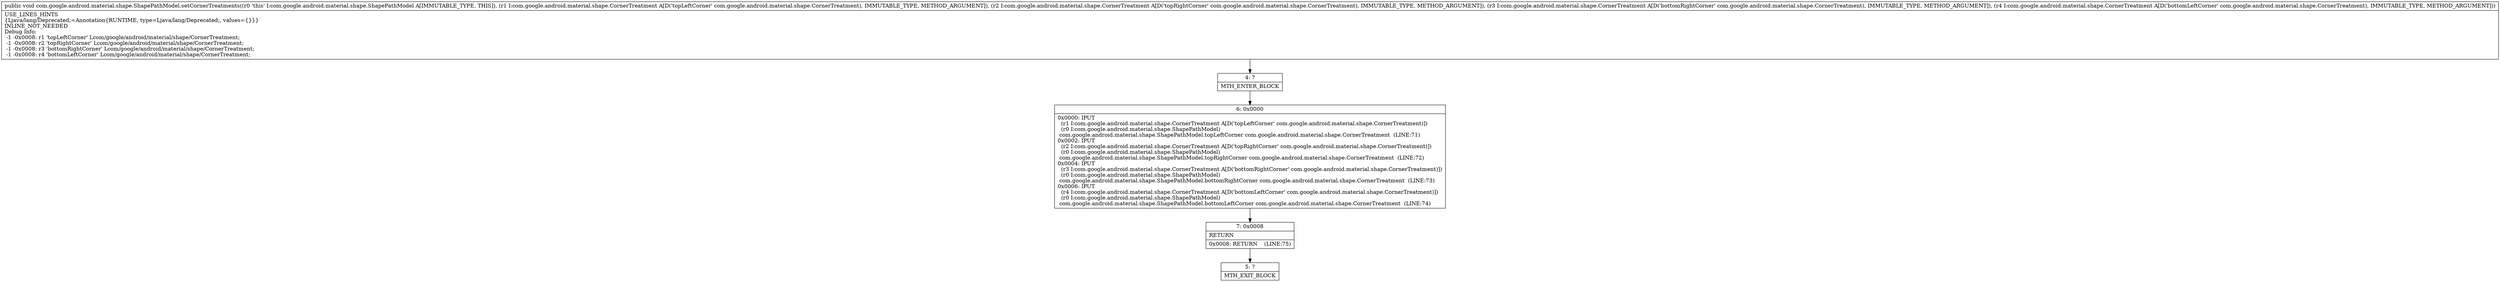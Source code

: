 digraph "CFG forcom.google.android.material.shape.ShapePathModel.setCornerTreatments(Lcom\/google\/android\/material\/shape\/CornerTreatment;Lcom\/google\/android\/material\/shape\/CornerTreatment;Lcom\/google\/android\/material\/shape\/CornerTreatment;Lcom\/google\/android\/material\/shape\/CornerTreatment;)V" {
Node_4 [shape=record,label="{4\:\ ?|MTH_ENTER_BLOCK\l}"];
Node_6 [shape=record,label="{6\:\ 0x0000|0x0000: IPUT  \l  (r1 I:com.google.android.material.shape.CornerTreatment A[D('topLeftCorner' com.google.android.material.shape.CornerTreatment)])\l  (r0 I:com.google.android.material.shape.ShapePathModel)\l com.google.android.material.shape.ShapePathModel.topLeftCorner com.google.android.material.shape.CornerTreatment  (LINE:71)\l0x0002: IPUT  \l  (r2 I:com.google.android.material.shape.CornerTreatment A[D('topRightCorner' com.google.android.material.shape.CornerTreatment)])\l  (r0 I:com.google.android.material.shape.ShapePathModel)\l com.google.android.material.shape.ShapePathModel.topRightCorner com.google.android.material.shape.CornerTreatment  (LINE:72)\l0x0004: IPUT  \l  (r3 I:com.google.android.material.shape.CornerTreatment A[D('bottomRightCorner' com.google.android.material.shape.CornerTreatment)])\l  (r0 I:com.google.android.material.shape.ShapePathModel)\l com.google.android.material.shape.ShapePathModel.bottomRightCorner com.google.android.material.shape.CornerTreatment  (LINE:73)\l0x0006: IPUT  \l  (r4 I:com.google.android.material.shape.CornerTreatment A[D('bottomLeftCorner' com.google.android.material.shape.CornerTreatment)])\l  (r0 I:com.google.android.material.shape.ShapePathModel)\l com.google.android.material.shape.ShapePathModel.bottomLeftCorner com.google.android.material.shape.CornerTreatment  (LINE:74)\l}"];
Node_7 [shape=record,label="{7\:\ 0x0008|RETURN\l|0x0008: RETURN    (LINE:75)\l}"];
Node_5 [shape=record,label="{5\:\ ?|MTH_EXIT_BLOCK\l}"];
MethodNode[shape=record,label="{public void com.google.android.material.shape.ShapePathModel.setCornerTreatments((r0 'this' I:com.google.android.material.shape.ShapePathModel A[IMMUTABLE_TYPE, THIS]), (r1 I:com.google.android.material.shape.CornerTreatment A[D('topLeftCorner' com.google.android.material.shape.CornerTreatment), IMMUTABLE_TYPE, METHOD_ARGUMENT]), (r2 I:com.google.android.material.shape.CornerTreatment A[D('topRightCorner' com.google.android.material.shape.CornerTreatment), IMMUTABLE_TYPE, METHOD_ARGUMENT]), (r3 I:com.google.android.material.shape.CornerTreatment A[D('bottomRightCorner' com.google.android.material.shape.CornerTreatment), IMMUTABLE_TYPE, METHOD_ARGUMENT]), (r4 I:com.google.android.material.shape.CornerTreatment A[D('bottomLeftCorner' com.google.android.material.shape.CornerTreatment), IMMUTABLE_TYPE, METHOD_ARGUMENT]))  | USE_LINES_HINTS\l\{Ljava\/lang\/Deprecated;=Annotation\{RUNTIME, type=Ljava\/lang\/Deprecated;, values=\{\}\}\}\lINLINE_NOT_NEEDED\lDebug Info:\l  \-1 \-0x0008: r1 'topLeftCorner' Lcom\/google\/android\/material\/shape\/CornerTreatment;\l  \-1 \-0x0008: r2 'topRightCorner' Lcom\/google\/android\/material\/shape\/CornerTreatment;\l  \-1 \-0x0008: r3 'bottomRightCorner' Lcom\/google\/android\/material\/shape\/CornerTreatment;\l  \-1 \-0x0008: r4 'bottomLeftCorner' Lcom\/google\/android\/material\/shape\/CornerTreatment;\l}"];
MethodNode -> Node_4;Node_4 -> Node_6;
Node_6 -> Node_7;
Node_7 -> Node_5;
}

